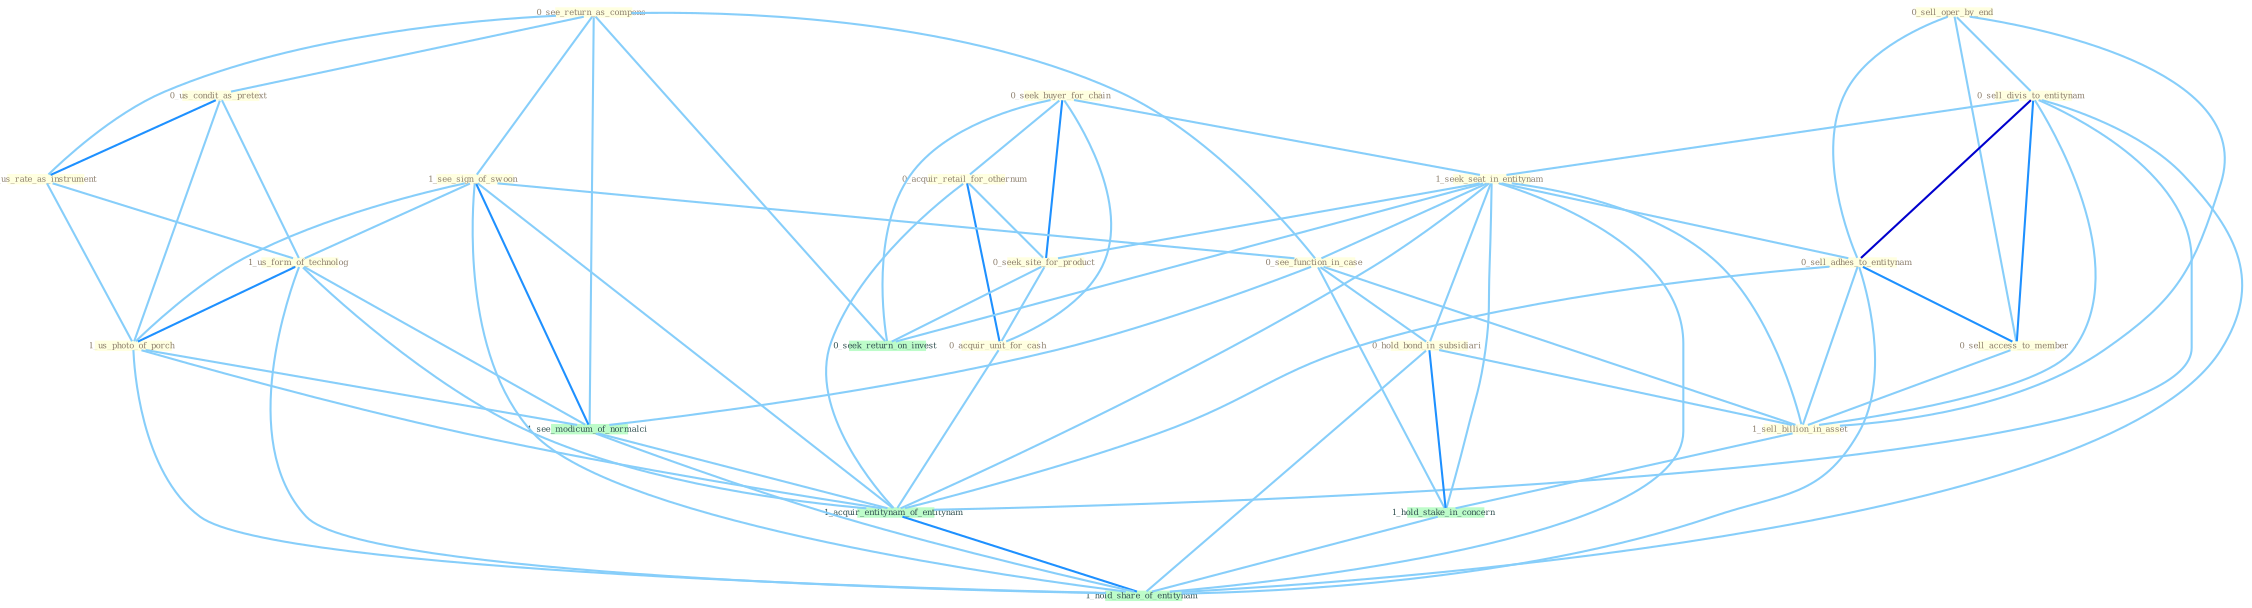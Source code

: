 Graph G{ 
    node
    [shape=polygon,style=filled,width=.5,height=.06,color="#BDFCC9",fixedsize=true,fontsize=4,
    fontcolor="#2f4f4f"];
    {node
    [color="#ffffe0", fontcolor="#8b7d6b"] "0_sell_oper_by_end " "0_seek_buyer_for_chain " "0_acquir_retail_for_othernum " "0_sell_divis_to_entitynam " "0_see_return_as_compens " "1_see_sign_of_swoon " "0_us_condit_as_pretext " "0_us_rate_as_instrument " "1_seek_seat_in_entitynam " "0_sell_adhes_to_entitynam " "1_us_form_of_technolog " "0_see_function_in_case " "0_hold_bond_in_subsidiari " "0_sell_access_to_member " "1_sell_billion_in_asset " "0_seek_site_for_product " "0_acquir_unit_for_cash " "1_us_photo_of_porch "}
{node [color="#fff0f5", fontcolor="#b22222"]}
edge [color="#B0E2FF"];

	"0_sell_oper_by_end " -- "0_sell_divis_to_entitynam " [w="1", color="#87cefa" ];
	"0_sell_oper_by_end " -- "0_sell_adhes_to_entitynam " [w="1", color="#87cefa" ];
	"0_sell_oper_by_end " -- "0_sell_access_to_member " [w="1", color="#87cefa" ];
	"0_sell_oper_by_end " -- "1_sell_billion_in_asset " [w="1", color="#87cefa" ];
	"0_seek_buyer_for_chain " -- "0_acquir_retail_for_othernum " [w="1", color="#87cefa" ];
	"0_seek_buyer_for_chain " -- "1_seek_seat_in_entitynam " [w="1", color="#87cefa" ];
	"0_seek_buyer_for_chain " -- "0_seek_site_for_product " [w="2", color="#1e90ff" , len=0.8];
	"0_seek_buyer_for_chain " -- "0_acquir_unit_for_cash " [w="1", color="#87cefa" ];
	"0_seek_buyer_for_chain " -- "0_seek_return_on_invest " [w="1", color="#87cefa" ];
	"0_acquir_retail_for_othernum " -- "0_seek_site_for_product " [w="1", color="#87cefa" ];
	"0_acquir_retail_for_othernum " -- "0_acquir_unit_for_cash " [w="2", color="#1e90ff" , len=0.8];
	"0_acquir_retail_for_othernum " -- "1_acquir_entitynam_of_entitynam " [w="1", color="#87cefa" ];
	"0_sell_divis_to_entitynam " -- "1_seek_seat_in_entitynam " [w="1", color="#87cefa" ];
	"0_sell_divis_to_entitynam " -- "0_sell_adhes_to_entitynam " [w="3", color="#0000cd" , len=0.6];
	"0_sell_divis_to_entitynam " -- "0_sell_access_to_member " [w="2", color="#1e90ff" , len=0.8];
	"0_sell_divis_to_entitynam " -- "1_sell_billion_in_asset " [w="1", color="#87cefa" ];
	"0_sell_divis_to_entitynam " -- "1_acquir_entitynam_of_entitynam " [w="1", color="#87cefa" ];
	"0_sell_divis_to_entitynam " -- "1_hold_share_of_entitynam " [w="1", color="#87cefa" ];
	"0_see_return_as_compens " -- "1_see_sign_of_swoon " [w="1", color="#87cefa" ];
	"0_see_return_as_compens " -- "0_us_condit_as_pretext " [w="1", color="#87cefa" ];
	"0_see_return_as_compens " -- "0_us_rate_as_instrument " [w="1", color="#87cefa" ];
	"0_see_return_as_compens " -- "0_see_function_in_case " [w="1", color="#87cefa" ];
	"0_see_return_as_compens " -- "0_seek_return_on_invest " [w="1", color="#87cefa" ];
	"0_see_return_as_compens " -- "1_see_modicum_of_normalci " [w="1", color="#87cefa" ];
	"1_see_sign_of_swoon " -- "1_us_form_of_technolog " [w="1", color="#87cefa" ];
	"1_see_sign_of_swoon " -- "0_see_function_in_case " [w="1", color="#87cefa" ];
	"1_see_sign_of_swoon " -- "1_us_photo_of_porch " [w="1", color="#87cefa" ];
	"1_see_sign_of_swoon " -- "1_see_modicum_of_normalci " [w="2", color="#1e90ff" , len=0.8];
	"1_see_sign_of_swoon " -- "1_acquir_entitynam_of_entitynam " [w="1", color="#87cefa" ];
	"1_see_sign_of_swoon " -- "1_hold_share_of_entitynam " [w="1", color="#87cefa" ];
	"0_us_condit_as_pretext " -- "0_us_rate_as_instrument " [w="2", color="#1e90ff" , len=0.8];
	"0_us_condit_as_pretext " -- "1_us_form_of_technolog " [w="1", color="#87cefa" ];
	"0_us_condit_as_pretext " -- "1_us_photo_of_porch " [w="1", color="#87cefa" ];
	"0_us_rate_as_instrument " -- "1_us_form_of_technolog " [w="1", color="#87cefa" ];
	"0_us_rate_as_instrument " -- "1_us_photo_of_porch " [w="1", color="#87cefa" ];
	"1_seek_seat_in_entitynam " -- "0_sell_adhes_to_entitynam " [w="1", color="#87cefa" ];
	"1_seek_seat_in_entitynam " -- "0_see_function_in_case " [w="1", color="#87cefa" ];
	"1_seek_seat_in_entitynam " -- "0_hold_bond_in_subsidiari " [w="1", color="#87cefa" ];
	"1_seek_seat_in_entitynam " -- "1_sell_billion_in_asset " [w="1", color="#87cefa" ];
	"1_seek_seat_in_entitynam " -- "0_seek_site_for_product " [w="1", color="#87cefa" ];
	"1_seek_seat_in_entitynam " -- "1_hold_stake_in_concern " [w="1", color="#87cefa" ];
	"1_seek_seat_in_entitynam " -- "0_seek_return_on_invest " [w="1", color="#87cefa" ];
	"1_seek_seat_in_entitynam " -- "1_acquir_entitynam_of_entitynam " [w="1", color="#87cefa" ];
	"1_seek_seat_in_entitynam " -- "1_hold_share_of_entitynam " [w="1", color="#87cefa" ];
	"0_sell_adhes_to_entitynam " -- "0_sell_access_to_member " [w="2", color="#1e90ff" , len=0.8];
	"0_sell_adhes_to_entitynam " -- "1_sell_billion_in_asset " [w="1", color="#87cefa" ];
	"0_sell_adhes_to_entitynam " -- "1_acquir_entitynam_of_entitynam " [w="1", color="#87cefa" ];
	"0_sell_adhes_to_entitynam " -- "1_hold_share_of_entitynam " [w="1", color="#87cefa" ];
	"1_us_form_of_technolog " -- "1_us_photo_of_porch " [w="2", color="#1e90ff" , len=0.8];
	"1_us_form_of_technolog " -- "1_see_modicum_of_normalci " [w="1", color="#87cefa" ];
	"1_us_form_of_technolog " -- "1_acquir_entitynam_of_entitynam " [w="1", color="#87cefa" ];
	"1_us_form_of_technolog " -- "1_hold_share_of_entitynam " [w="1", color="#87cefa" ];
	"0_see_function_in_case " -- "0_hold_bond_in_subsidiari " [w="1", color="#87cefa" ];
	"0_see_function_in_case " -- "1_sell_billion_in_asset " [w="1", color="#87cefa" ];
	"0_see_function_in_case " -- "1_hold_stake_in_concern " [w="1", color="#87cefa" ];
	"0_see_function_in_case " -- "1_see_modicum_of_normalci " [w="1", color="#87cefa" ];
	"0_hold_bond_in_subsidiari " -- "1_sell_billion_in_asset " [w="1", color="#87cefa" ];
	"0_hold_bond_in_subsidiari " -- "1_hold_stake_in_concern " [w="2", color="#1e90ff" , len=0.8];
	"0_hold_bond_in_subsidiari " -- "1_hold_share_of_entitynam " [w="1", color="#87cefa" ];
	"0_sell_access_to_member " -- "1_sell_billion_in_asset " [w="1", color="#87cefa" ];
	"1_sell_billion_in_asset " -- "1_hold_stake_in_concern " [w="1", color="#87cefa" ];
	"0_seek_site_for_product " -- "0_acquir_unit_for_cash " [w="1", color="#87cefa" ];
	"0_seek_site_for_product " -- "0_seek_return_on_invest " [w="1", color="#87cefa" ];
	"0_acquir_unit_for_cash " -- "1_acquir_entitynam_of_entitynam " [w="1", color="#87cefa" ];
	"1_us_photo_of_porch " -- "1_see_modicum_of_normalci " [w="1", color="#87cefa" ];
	"1_us_photo_of_porch " -- "1_acquir_entitynam_of_entitynam " [w="1", color="#87cefa" ];
	"1_us_photo_of_porch " -- "1_hold_share_of_entitynam " [w="1", color="#87cefa" ];
	"1_hold_stake_in_concern " -- "1_hold_share_of_entitynam " [w="1", color="#87cefa" ];
	"1_see_modicum_of_normalci " -- "1_acquir_entitynam_of_entitynam " [w="1", color="#87cefa" ];
	"1_see_modicum_of_normalci " -- "1_hold_share_of_entitynam " [w="1", color="#87cefa" ];
	"1_acquir_entitynam_of_entitynam " -- "1_hold_share_of_entitynam " [w="2", color="#1e90ff" , len=0.8];
}